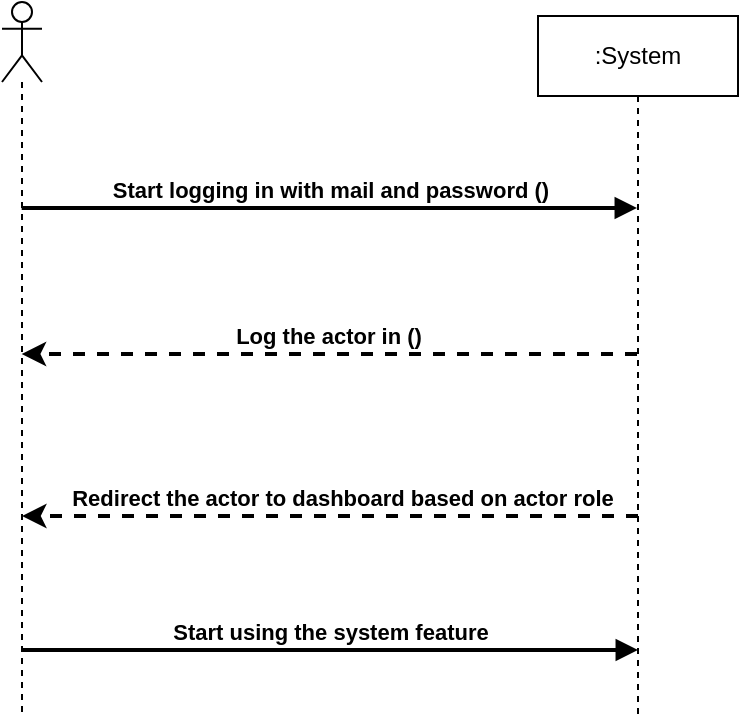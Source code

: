 <mxfile version="23.1.5" type="device">
  <diagram name="Page-1" id="GxB8sj7qcgSX2dFPuLkf">
    <mxGraphModel dx="724" dy="434" grid="0" gridSize="10" guides="1" tooltips="1" connect="1" arrows="1" fold="1" page="1" pageScale="1" pageWidth="827" pageHeight="1169" math="0" shadow="0">
      <root>
        <mxCell id="0" />
        <mxCell id="1" parent="0" />
        <mxCell id="eQ6d3NiaBFN7KzhV2Cni-1" value=":System" style="shape=umlLifeline;perimeter=lifelinePerimeter;whiteSpace=wrap;html=1;container=1;dropTarget=0;collapsible=0;recursiveResize=0;outlineConnect=0;portConstraint=eastwest;newEdgeStyle={&quot;curved&quot;:0,&quot;rounded&quot;:0};" vertex="1" parent="1">
          <mxGeometry x="545" y="111" width="100" height="350" as="geometry" />
        </mxCell>
        <mxCell id="eQ6d3NiaBFN7KzhV2Cni-2" value="" style="shape=umlLifeline;perimeter=lifelinePerimeter;whiteSpace=wrap;html=1;container=1;dropTarget=0;collapsible=0;recursiveResize=0;outlineConnect=0;portConstraint=eastwest;newEdgeStyle={&quot;curved&quot;:0,&quot;rounded&quot;:0};participant=umlActor;" vertex="1" parent="1">
          <mxGeometry x="277" y="104" width="20" height="358" as="geometry" />
        </mxCell>
        <mxCell id="eQ6d3NiaBFN7KzhV2Cni-3" value="&lt;b&gt;Start logging in with mail and password ()&lt;/b&gt;" style="html=1;verticalAlign=bottom;endArrow=block;curved=0;rounded=0;strokeWidth=2;" edge="1" parent="1">
          <mxGeometry width="80" relative="1" as="geometry">
            <mxPoint x="286.833" y="207" as="sourcePoint" />
            <mxPoint x="594.5" y="207" as="targetPoint" />
            <Array as="points">
              <mxPoint x="318.5" y="207" />
              <mxPoint x="470.5" y="207" />
            </Array>
          </mxGeometry>
        </mxCell>
        <mxCell id="eQ6d3NiaBFN7KzhV2Cni-5" value="" style="html=1;labelBackgroundColor=#ffffff;startArrow=none;startFill=0;startSize=6;endArrow=classic;endFill=1;endSize=6;jettySize=auto;orthogonalLoop=1;strokeWidth=2;dashed=1;fontSize=14;rounded=0;" edge="1" parent="1">
          <mxGeometry width="60" height="60" relative="1" as="geometry">
            <mxPoint x="594.5" y="280" as="sourcePoint" />
            <mxPoint x="286.833" y="280" as="targetPoint" />
          </mxGeometry>
        </mxCell>
        <mxCell id="eQ6d3NiaBFN7KzhV2Cni-6" value="&lt;b&gt;Log the actor in ()&lt;/b&gt;" style="edgeLabel;html=1;align=center;verticalAlign=middle;resizable=0;points=[];" vertex="1" connectable="0" parent="eQ6d3NiaBFN7KzhV2Cni-5">
          <mxGeometry x="0.093" y="-1" relative="1" as="geometry">
            <mxPoint x="13" y="-8" as="offset" />
          </mxGeometry>
        </mxCell>
        <mxCell id="eQ6d3NiaBFN7KzhV2Cni-7" value="" style="html=1;labelBackgroundColor=#ffffff;startArrow=none;startFill=0;startSize=6;endArrow=classic;endFill=1;endSize=6;jettySize=auto;orthogonalLoop=1;strokeWidth=2;dashed=1;fontSize=14;rounded=0;" edge="1" parent="1">
          <mxGeometry width="60" height="60" relative="1" as="geometry">
            <mxPoint x="595" y="361" as="sourcePoint" />
            <mxPoint x="287" y="361" as="targetPoint" />
          </mxGeometry>
        </mxCell>
        <mxCell id="eQ6d3NiaBFN7KzhV2Cni-8" value="&lt;b&gt;Redirect the actor to dashboard based on actor role&lt;/b&gt;" style="edgeLabel;html=1;align=center;verticalAlign=middle;resizable=0;points=[];" vertex="1" connectable="0" parent="eQ6d3NiaBFN7KzhV2Cni-7">
          <mxGeometry x="0.093" y="-1" relative="1" as="geometry">
            <mxPoint x="20" y="-8" as="offset" />
          </mxGeometry>
        </mxCell>
        <mxCell id="eQ6d3NiaBFN7KzhV2Cni-9" value="&lt;b&gt;Start using the system feature&lt;/b&gt;" style="html=1;verticalAlign=bottom;endArrow=block;curved=0;rounded=0;strokeWidth=2;" edge="1" parent="1">
          <mxGeometry width="80" relative="1" as="geometry">
            <mxPoint x="287" y="428" as="sourcePoint" />
            <mxPoint x="595" y="428" as="targetPoint" />
            <Array as="points">
              <mxPoint x="318.5" y="428" />
              <mxPoint x="470.5" y="428" />
            </Array>
          </mxGeometry>
        </mxCell>
      </root>
    </mxGraphModel>
  </diagram>
</mxfile>
